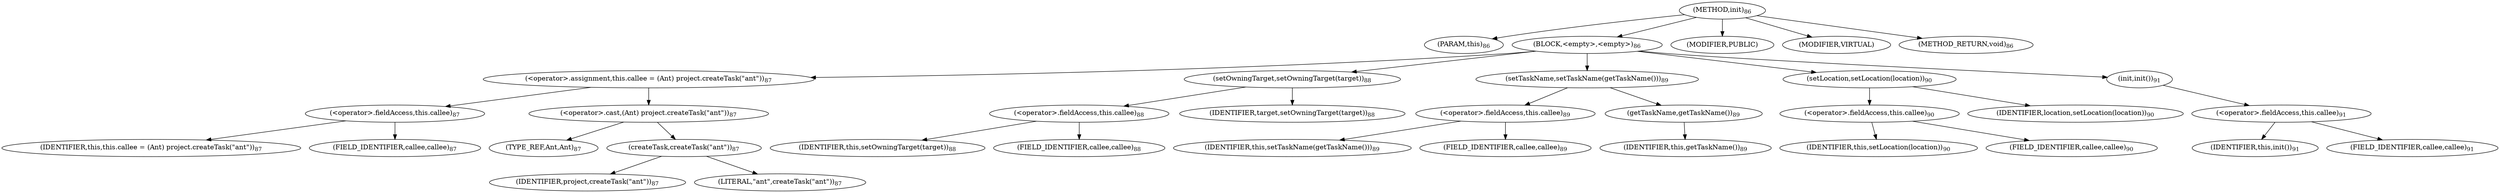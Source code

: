 digraph "init" {  
"16" [label = <(METHOD,init)<SUB>86</SUB>> ]
"4" [label = <(PARAM,this)<SUB>86</SUB>> ]
"17" [label = <(BLOCK,&lt;empty&gt;,&lt;empty&gt;)<SUB>86</SUB>> ]
"18" [label = <(&lt;operator&gt;.assignment,this.callee = (Ant) project.createTask(&quot;ant&quot;))<SUB>87</SUB>> ]
"19" [label = <(&lt;operator&gt;.fieldAccess,this.callee)<SUB>87</SUB>> ]
"20" [label = <(IDENTIFIER,this,this.callee = (Ant) project.createTask(&quot;ant&quot;))<SUB>87</SUB>> ]
"21" [label = <(FIELD_IDENTIFIER,callee,callee)<SUB>87</SUB>> ]
"22" [label = <(&lt;operator&gt;.cast,(Ant) project.createTask(&quot;ant&quot;))<SUB>87</SUB>> ]
"23" [label = <(TYPE_REF,Ant,Ant)<SUB>87</SUB>> ]
"24" [label = <(createTask,createTask(&quot;ant&quot;))<SUB>87</SUB>> ]
"25" [label = <(IDENTIFIER,project,createTask(&quot;ant&quot;))<SUB>87</SUB>> ]
"26" [label = <(LITERAL,&quot;ant&quot;,createTask(&quot;ant&quot;))<SUB>87</SUB>> ]
"27" [label = <(setOwningTarget,setOwningTarget(target))<SUB>88</SUB>> ]
"28" [label = <(&lt;operator&gt;.fieldAccess,this.callee)<SUB>88</SUB>> ]
"29" [label = <(IDENTIFIER,this,setOwningTarget(target))<SUB>88</SUB>> ]
"30" [label = <(FIELD_IDENTIFIER,callee,callee)<SUB>88</SUB>> ]
"31" [label = <(IDENTIFIER,target,setOwningTarget(target))<SUB>88</SUB>> ]
"32" [label = <(setTaskName,setTaskName(getTaskName()))<SUB>89</SUB>> ]
"33" [label = <(&lt;operator&gt;.fieldAccess,this.callee)<SUB>89</SUB>> ]
"34" [label = <(IDENTIFIER,this,setTaskName(getTaskName()))<SUB>89</SUB>> ]
"35" [label = <(FIELD_IDENTIFIER,callee,callee)<SUB>89</SUB>> ]
"36" [label = <(getTaskName,getTaskName())<SUB>89</SUB>> ]
"3" [label = <(IDENTIFIER,this,getTaskName())<SUB>89</SUB>> ]
"37" [label = <(setLocation,setLocation(location))<SUB>90</SUB>> ]
"38" [label = <(&lt;operator&gt;.fieldAccess,this.callee)<SUB>90</SUB>> ]
"39" [label = <(IDENTIFIER,this,setLocation(location))<SUB>90</SUB>> ]
"40" [label = <(FIELD_IDENTIFIER,callee,callee)<SUB>90</SUB>> ]
"41" [label = <(IDENTIFIER,location,setLocation(location))<SUB>90</SUB>> ]
"42" [label = <(init,init())<SUB>91</SUB>> ]
"43" [label = <(&lt;operator&gt;.fieldAccess,this.callee)<SUB>91</SUB>> ]
"44" [label = <(IDENTIFIER,this,init())<SUB>91</SUB>> ]
"45" [label = <(FIELD_IDENTIFIER,callee,callee)<SUB>91</SUB>> ]
"46" [label = <(MODIFIER,PUBLIC)> ]
"47" [label = <(MODIFIER,VIRTUAL)> ]
"48" [label = <(METHOD_RETURN,void)<SUB>86</SUB>> ]
  "16" -> "4" 
  "16" -> "17" 
  "16" -> "46" 
  "16" -> "47" 
  "16" -> "48" 
  "17" -> "18" 
  "17" -> "27" 
  "17" -> "32" 
  "17" -> "37" 
  "17" -> "42" 
  "18" -> "19" 
  "18" -> "22" 
  "19" -> "20" 
  "19" -> "21" 
  "22" -> "23" 
  "22" -> "24" 
  "24" -> "25" 
  "24" -> "26" 
  "27" -> "28" 
  "27" -> "31" 
  "28" -> "29" 
  "28" -> "30" 
  "32" -> "33" 
  "32" -> "36" 
  "33" -> "34" 
  "33" -> "35" 
  "36" -> "3" 
  "37" -> "38" 
  "37" -> "41" 
  "38" -> "39" 
  "38" -> "40" 
  "42" -> "43" 
  "43" -> "44" 
  "43" -> "45" 
}
